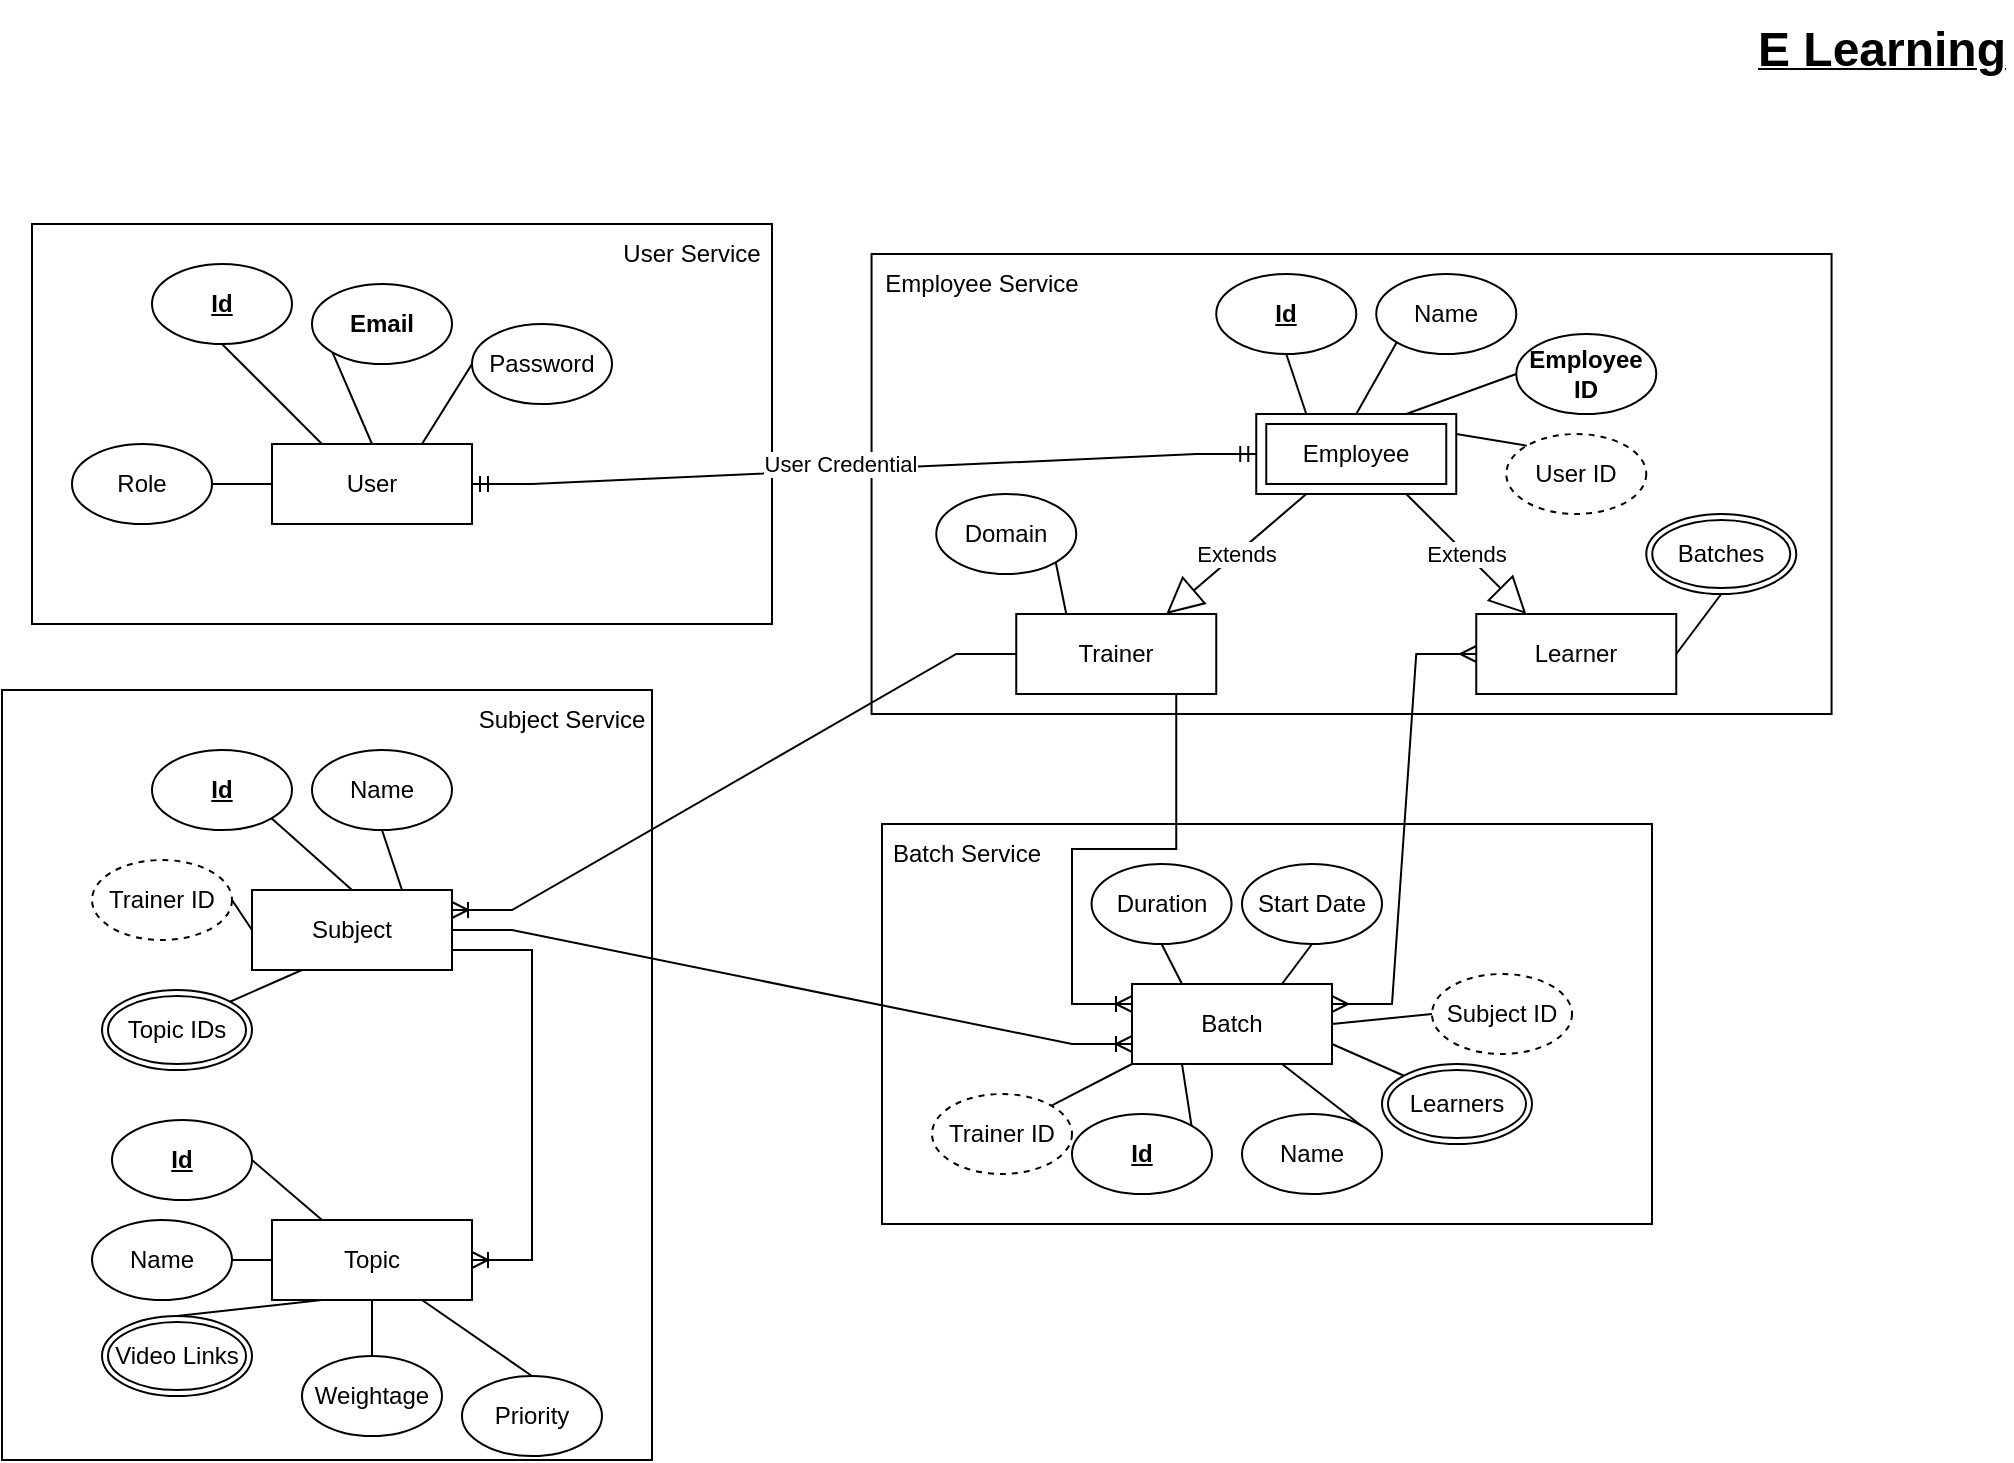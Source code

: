 <mxfile version="22.1.0" type="device">
  <diagram name="E-Learning" id="OIANr_8b8tr41d54KV40">
    <mxGraphModel dx="655" dy="383" grid="1" gridSize="10" guides="1" tooltips="1" connect="1" arrows="1" fold="1" page="1" pageScale="1" pageWidth="1100" pageHeight="850" math="0" shadow="0">
      <root>
        <mxCell id="0" />
        <mxCell id="1" parent="0" />
        <mxCell id="zx_b4zI5u3n16hg_3vCS-3" value="" style="rounded=0;whiteSpace=wrap;html=1;" vertex="1" parent="1">
          <mxGeometry x="95" y="345" width="325" height="385" as="geometry" />
        </mxCell>
        <mxCell id="zx_b4zI5u3n16hg_3vCS-1" value="" style="rounded=0;whiteSpace=wrap;html=1;" vertex="1" parent="1">
          <mxGeometry x="535" y="412" width="385" height="200" as="geometry" />
        </mxCell>
        <mxCell id="I34lqknRAjShdTsjLINw-1" value="" style="rounded=0;whiteSpace=wrap;html=1;" parent="1" vertex="1">
          <mxGeometry x="529.78" y="127" width="480" height="230" as="geometry" />
        </mxCell>
        <mxCell id="QHEEn6cuKo9EkzluKdim-1" value="" style="rounded=0;whiteSpace=wrap;html=1;" parent="1" vertex="1">
          <mxGeometry x="110" y="112" width="370" height="200" as="geometry" />
        </mxCell>
        <mxCell id="Su-YMEVekgUXVJTX0emV-1" value="Employee" style="shape=ext;margin=3;double=1;whiteSpace=wrap;html=1;align=center;" parent="1" vertex="1">
          <mxGeometry x="722.13" y="207" width="100" height="40" as="geometry" />
        </mxCell>
        <mxCell id="Su-YMEVekgUXVJTX0emV-2" value="Trainer" style="whiteSpace=wrap;html=1;align=center;" parent="1" vertex="1">
          <mxGeometry x="602.13" y="307" width="100" height="40" as="geometry" />
        </mxCell>
        <mxCell id="Su-YMEVekgUXVJTX0emV-3" value="Learner" style="whiteSpace=wrap;html=1;align=center;" parent="1" vertex="1">
          <mxGeometry x="832.13" y="307" width="100" height="40" as="geometry" />
        </mxCell>
        <mxCell id="Su-YMEVekgUXVJTX0emV-4" value="&lt;b&gt;&lt;u&gt;Id&lt;/u&gt;&lt;/b&gt;" style="ellipse;whiteSpace=wrap;html=1;align=center;" parent="1" vertex="1">
          <mxGeometry x="702.13" y="137" width="70" height="40" as="geometry" />
        </mxCell>
        <mxCell id="Su-YMEVekgUXVJTX0emV-5" value="Name" style="ellipse;whiteSpace=wrap;html=1;align=center;" parent="1" vertex="1">
          <mxGeometry x="782.13" y="137" width="70" height="40" as="geometry" />
        </mxCell>
        <mxCell id="Su-YMEVekgUXVJTX0emV-6" value="&lt;b&gt;Employee ID&lt;/b&gt;" style="ellipse;whiteSpace=wrap;html=1;align=center;" parent="1" vertex="1">
          <mxGeometry x="852.13" y="167" width="70" height="40" as="geometry" />
        </mxCell>
        <mxCell id="Su-YMEVekgUXVJTX0emV-12" value="" style="endArrow=none;html=1;rounded=0;exitX=0.5;exitY=1;exitDx=0;exitDy=0;entryX=0.25;entryY=0;entryDx=0;entryDy=0;" parent="1" source="Su-YMEVekgUXVJTX0emV-4" target="Su-YMEVekgUXVJTX0emV-1" edge="1">
          <mxGeometry relative="1" as="geometry">
            <mxPoint x="687.13" y="191" as="sourcePoint" />
            <mxPoint x="732.13" y="217" as="targetPoint" />
          </mxGeometry>
        </mxCell>
        <mxCell id="Su-YMEVekgUXVJTX0emV-13" value="" style="endArrow=none;html=1;rounded=0;exitX=0;exitY=1;exitDx=0;exitDy=0;entryX=0.5;entryY=0;entryDx=0;entryDy=0;" parent="1" source="Su-YMEVekgUXVJTX0emV-5" target="Su-YMEVekgUXVJTX0emV-1" edge="1">
          <mxGeometry relative="1" as="geometry">
            <mxPoint x="747.13" y="187" as="sourcePoint" />
            <mxPoint x="757.13" y="217" as="targetPoint" />
          </mxGeometry>
        </mxCell>
        <mxCell id="Su-YMEVekgUXVJTX0emV-14" value="" style="endArrow=none;html=1;rounded=0;exitX=0;exitY=0.5;exitDx=0;exitDy=0;entryX=0.75;entryY=0;entryDx=0;entryDy=0;" parent="1" source="Su-YMEVekgUXVJTX0emV-6" target="Su-YMEVekgUXVJTX0emV-1" edge="1">
          <mxGeometry relative="1" as="geometry">
            <mxPoint x="802.13" y="181" as="sourcePoint" />
            <mxPoint x="782.13" y="217" as="targetPoint" />
          </mxGeometry>
        </mxCell>
        <mxCell id="Su-YMEVekgUXVJTX0emV-15" value="Extends" style="endArrow=block;endSize=16;endFill=0;html=1;rounded=0;exitX=0.25;exitY=1;exitDx=0;exitDy=0;entryX=0.75;entryY=0;entryDx=0;entryDy=0;" parent="1" source="Su-YMEVekgUXVJTX0emV-1" target="Su-YMEVekgUXVJTX0emV-2" edge="1">
          <mxGeometry width="160" relative="1" as="geometry">
            <mxPoint x="747.13" y="277" as="sourcePoint" />
            <mxPoint x="852.13" y="307" as="targetPoint" />
          </mxGeometry>
        </mxCell>
        <mxCell id="Su-YMEVekgUXVJTX0emV-16" value="Extends" style="endArrow=block;endSize=16;endFill=0;html=1;rounded=0;exitX=0.75;exitY=1;exitDx=0;exitDy=0;entryX=0.25;entryY=0;entryDx=0;entryDy=0;" parent="1" source="Su-YMEVekgUXVJTX0emV-1" target="Su-YMEVekgUXVJTX0emV-3" edge="1">
          <mxGeometry width="160" relative="1" as="geometry">
            <mxPoint x="757.13" y="257" as="sourcePoint" />
            <mxPoint x="687.13" y="317" as="targetPoint" />
          </mxGeometry>
        </mxCell>
        <mxCell id="Su-YMEVekgUXVJTX0emV-18" value="Domain" style="ellipse;whiteSpace=wrap;html=1;align=center;" parent="1" vertex="1">
          <mxGeometry x="562.13" y="247" width="70" height="40" as="geometry" />
        </mxCell>
        <mxCell id="Su-YMEVekgUXVJTX0emV-20" value="" style="endArrow=none;html=1;rounded=0;exitX=1;exitY=1;exitDx=0;exitDy=0;entryX=0.25;entryY=0;entryDx=0;entryDy=0;" parent="1" source="Su-YMEVekgUXVJTX0emV-18" target="Su-YMEVekgUXVJTX0emV-2" edge="1">
          <mxGeometry relative="1" as="geometry">
            <mxPoint x="592.13" y="297" as="sourcePoint" />
            <mxPoint x="612.13" y="317" as="targetPoint" />
          </mxGeometry>
        </mxCell>
        <mxCell id="Su-YMEVekgUXVJTX0emV-22" value="User ID" style="ellipse;whiteSpace=wrap;html=1;align=center;dashed=1;" parent="1" vertex="1">
          <mxGeometry x="847.13" y="217" width="70" height="40" as="geometry" />
        </mxCell>
        <mxCell id="Su-YMEVekgUXVJTX0emV-23" value="" style="endArrow=none;html=1;rounded=0;exitX=0;exitY=0;exitDx=0;exitDy=0;entryX=1;entryY=0.25;entryDx=0;entryDy=0;" parent="1" source="Su-YMEVekgUXVJTX0emV-22" target="Su-YMEVekgUXVJTX0emV-1" edge="1">
          <mxGeometry relative="1" as="geometry">
            <mxPoint x="862.13" y="197" as="sourcePoint" />
            <mxPoint x="807.13" y="217" as="targetPoint" />
          </mxGeometry>
        </mxCell>
        <mxCell id="Su-YMEVekgUXVJTX0emV-24" value="User" style="whiteSpace=wrap;html=1;align=center;" parent="1" vertex="1">
          <mxGeometry x="230" y="222" width="100" height="40" as="geometry" />
        </mxCell>
        <mxCell id="Su-YMEVekgUXVJTX0emV-25" value="&lt;b&gt;&lt;u&gt;Id&lt;/u&gt;&lt;/b&gt;" style="ellipse;whiteSpace=wrap;html=1;align=center;" parent="1" vertex="1">
          <mxGeometry x="170" y="132" width="70" height="40" as="geometry" />
        </mxCell>
        <mxCell id="Su-YMEVekgUXVJTX0emV-26" value="&lt;b&gt;Email&lt;/b&gt;" style="ellipse;whiteSpace=wrap;html=1;align=center;" parent="1" vertex="1">
          <mxGeometry x="250" y="142" width="70" height="40" as="geometry" />
        </mxCell>
        <mxCell id="Su-YMEVekgUXVJTX0emV-27" value="Password" style="ellipse;whiteSpace=wrap;html=1;align=center;" parent="1" vertex="1">
          <mxGeometry x="330" y="162" width="70" height="40" as="geometry" />
        </mxCell>
        <mxCell id="Su-YMEVekgUXVJTX0emV-29" value="Role" style="ellipse;whiteSpace=wrap;html=1;align=center;" parent="1" vertex="1">
          <mxGeometry x="130" y="222" width="70" height="40" as="geometry" />
        </mxCell>
        <mxCell id="Su-YMEVekgUXVJTX0emV-30" value="" style="endArrow=none;html=1;rounded=0;exitX=1;exitY=0.5;exitDx=0;exitDy=0;entryX=0;entryY=0.5;entryDx=0;entryDy=0;" parent="1" source="Su-YMEVekgUXVJTX0emV-29" target="Su-YMEVekgUXVJTX0emV-24" edge="1">
          <mxGeometry relative="1" as="geometry">
            <mxPoint x="475" y="292" as="sourcePoint" />
            <mxPoint x="485" y="322" as="targetPoint" />
          </mxGeometry>
        </mxCell>
        <mxCell id="Su-YMEVekgUXVJTX0emV-32" value="" style="endArrow=none;html=1;rounded=0;exitX=0.5;exitY=1;exitDx=0;exitDy=0;entryX=0.25;entryY=0;entryDx=0;entryDy=0;" parent="1" source="Su-YMEVekgUXVJTX0emV-25" target="Su-YMEVekgUXVJTX0emV-24" edge="1">
          <mxGeometry relative="1" as="geometry">
            <mxPoint x="190" y="202" as="sourcePoint" />
            <mxPoint x="240" y="242" as="targetPoint" />
          </mxGeometry>
        </mxCell>
        <mxCell id="Su-YMEVekgUXVJTX0emV-33" value="" style="endArrow=none;html=1;rounded=0;exitX=0;exitY=1;exitDx=0;exitDy=0;entryX=0.5;entryY=0;entryDx=0;entryDy=0;" parent="1" source="Su-YMEVekgUXVJTX0emV-26" target="Su-YMEVekgUXVJTX0emV-24" edge="1">
          <mxGeometry relative="1" as="geometry">
            <mxPoint x="215" y="182" as="sourcePoint" />
            <mxPoint x="265" y="232" as="targetPoint" />
          </mxGeometry>
        </mxCell>
        <mxCell id="Su-YMEVekgUXVJTX0emV-34" value="" style="endArrow=none;html=1;rounded=0;exitX=0;exitY=0.5;exitDx=0;exitDy=0;entryX=0.75;entryY=0;entryDx=0;entryDy=0;" parent="1" source="Su-YMEVekgUXVJTX0emV-27" target="Su-YMEVekgUXVJTX0emV-24" edge="1">
          <mxGeometry relative="1" as="geometry">
            <mxPoint x="270" y="186" as="sourcePoint" />
            <mxPoint x="290" y="232" as="targetPoint" />
          </mxGeometry>
        </mxCell>
        <mxCell id="Su-YMEVekgUXVJTX0emV-35" value="" style="edgeStyle=entityRelationEdgeStyle;fontSize=12;html=1;endArrow=ERmandOne;startArrow=ERmandOne;rounded=0;entryX=0;entryY=0.5;entryDx=0;entryDy=0;exitX=1;exitY=0.5;exitDx=0;exitDy=0;" parent="1" source="Su-YMEVekgUXVJTX0emV-24" target="Su-YMEVekgUXVJTX0emV-1" edge="1">
          <mxGeometry width="100" height="100" relative="1" as="geometry">
            <mxPoint x="420" y="292" as="sourcePoint" />
            <mxPoint x="520" y="192" as="targetPoint" />
          </mxGeometry>
        </mxCell>
        <mxCell id="Su-YMEVekgUXVJTX0emV-39" value="User Credential" style="edgeLabel;html=1;align=center;verticalAlign=middle;resizable=0;points=[];" parent="Su-YMEVekgUXVJTX0emV-35" vertex="1" connectable="0">
          <mxGeometry x="-0.061" y="3" relative="1" as="geometry">
            <mxPoint as="offset" />
          </mxGeometry>
        </mxCell>
        <mxCell id="Su-YMEVekgUXVJTX0emV-37" value="Batches" style="ellipse;shape=doubleEllipse;margin=3;whiteSpace=wrap;html=1;align=center;" parent="1" vertex="1">
          <mxGeometry x="917.13" y="257" width="75" height="40" as="geometry" />
        </mxCell>
        <mxCell id="Su-YMEVekgUXVJTX0emV-38" value="" style="endArrow=none;html=1;rounded=0;exitX=0.5;exitY=1;exitDx=0;exitDy=0;entryX=1;entryY=0.5;entryDx=0;entryDy=0;" parent="1" source="Su-YMEVekgUXVJTX0emV-37" target="Su-YMEVekgUXVJTX0emV-3" edge="1">
          <mxGeometry relative="1" as="geometry">
            <mxPoint x="868.13" y="233" as="sourcePoint" />
            <mxPoint x="832.13" y="227" as="targetPoint" />
          </mxGeometry>
        </mxCell>
        <mxCell id="Su-YMEVekgUXVJTX0emV-40" value="Batch" style="whiteSpace=wrap;html=1;align=center;" parent="1" vertex="1">
          <mxGeometry x="660" y="492" width="100" height="40" as="geometry" />
        </mxCell>
        <mxCell id="Su-YMEVekgUXVJTX0emV-41" value="&lt;b&gt;&lt;u&gt;Id&lt;/u&gt;&lt;/b&gt;" style="ellipse;whiteSpace=wrap;html=1;align=center;" parent="1" vertex="1">
          <mxGeometry x="630" y="557" width="70" height="40" as="geometry" />
        </mxCell>
        <mxCell id="Su-YMEVekgUXVJTX0emV-42" value="Name" style="ellipse;whiteSpace=wrap;html=1;align=center;" parent="1" vertex="1">
          <mxGeometry x="715" y="557" width="70" height="40" as="geometry" />
        </mxCell>
        <mxCell id="Su-YMEVekgUXVJTX0emV-43" value="Learners" style="ellipse;shape=doubleEllipse;margin=3;whiteSpace=wrap;html=1;align=center;" parent="1" vertex="1">
          <mxGeometry x="785" y="532" width="75" height="40" as="geometry" />
        </mxCell>
        <mxCell id="Su-YMEVekgUXVJTX0emV-44" value="" style="edgeStyle=entityRelationEdgeStyle;fontSize=12;html=1;endArrow=ERmany;startArrow=ERmany;rounded=0;entryX=0;entryY=0.5;entryDx=0;entryDy=0;exitX=1;exitY=0.25;exitDx=0;exitDy=0;" parent="1" source="Su-YMEVekgUXVJTX0emV-40" target="Su-YMEVekgUXVJTX0emV-3" edge="1">
          <mxGeometry width="100" height="100" relative="1" as="geometry">
            <mxPoint x="510" y="472" as="sourcePoint" />
            <mxPoint x="610" y="372" as="targetPoint" />
          </mxGeometry>
        </mxCell>
        <mxCell id="Su-YMEVekgUXVJTX0emV-45" value="" style="endArrow=none;html=1;rounded=0;exitX=0;exitY=0;exitDx=0;exitDy=0;entryX=1;entryY=0.75;entryDx=0;entryDy=0;" parent="1" source="Su-YMEVekgUXVJTX0emV-43" target="Su-YMEVekgUXVJTX0emV-40" edge="1">
          <mxGeometry relative="1" as="geometry">
            <mxPoint x="903" y="387" as="sourcePoint" />
            <mxPoint x="880" y="417" as="targetPoint" />
          </mxGeometry>
        </mxCell>
        <mxCell id="Su-YMEVekgUXVJTX0emV-46" value="" style="endArrow=none;html=1;rounded=0;exitX=1;exitY=0;exitDx=0;exitDy=0;entryX=0.75;entryY=1;entryDx=0;entryDy=0;" parent="1" source="Su-YMEVekgUXVJTX0emV-42" target="Su-YMEVekgUXVJTX0emV-40" edge="1">
          <mxGeometry relative="1" as="geometry">
            <mxPoint x="809" y="543" as="sourcePoint" />
            <mxPoint x="770" y="532" as="targetPoint" />
          </mxGeometry>
        </mxCell>
        <mxCell id="Su-YMEVekgUXVJTX0emV-47" value="" style="endArrow=none;html=1;rounded=0;exitX=1;exitY=0;exitDx=0;exitDy=0;entryX=0.25;entryY=1;entryDx=0;entryDy=0;" parent="1" source="Su-YMEVekgUXVJTX0emV-41" target="Su-YMEVekgUXVJTX0emV-40" edge="1">
          <mxGeometry relative="1" as="geometry">
            <mxPoint x="784" y="573" as="sourcePoint" />
            <mxPoint x="745" y="542" as="targetPoint" />
          </mxGeometry>
        </mxCell>
        <mxCell id="Su-YMEVekgUXVJTX0emV-48" value="Trainer ID" style="ellipse;whiteSpace=wrap;html=1;align=center;dashed=1;" parent="1" vertex="1">
          <mxGeometry x="560" y="547" width="70" height="40" as="geometry" />
        </mxCell>
        <mxCell id="Su-YMEVekgUXVJTX0emV-49" value="" style="endArrow=none;html=1;rounded=0;exitX=1;exitY=0;exitDx=0;exitDy=0;entryX=0;entryY=1;entryDx=0;entryDy=0;" parent="1" source="Su-YMEVekgUXVJTX0emV-48" target="Su-YMEVekgUXVJTX0emV-40" edge="1">
          <mxGeometry relative="1" as="geometry">
            <mxPoint x="699" y="573" as="sourcePoint" />
            <mxPoint x="695" y="542" as="targetPoint" />
          </mxGeometry>
        </mxCell>
        <mxCell id="Su-YMEVekgUXVJTX0emV-50" value="Subject" style="whiteSpace=wrap;html=1;align=center;" parent="1" vertex="1">
          <mxGeometry x="220" y="445" width="100" height="40" as="geometry" />
        </mxCell>
        <mxCell id="Su-YMEVekgUXVJTX0emV-52" value="&lt;b&gt;&lt;u&gt;Id&lt;/u&gt;&lt;/b&gt;" style="ellipse;whiteSpace=wrap;html=1;align=center;" parent="1" vertex="1">
          <mxGeometry x="170" y="375" width="70" height="40" as="geometry" />
        </mxCell>
        <mxCell id="Su-YMEVekgUXVJTX0emV-53" value="Name" style="ellipse;whiteSpace=wrap;html=1;align=center;" parent="1" vertex="1">
          <mxGeometry x="250" y="375" width="70" height="40" as="geometry" />
        </mxCell>
        <mxCell id="Su-YMEVekgUXVJTX0emV-54" value="Trainer ID" style="ellipse;whiteSpace=wrap;html=1;align=center;dashed=1;" parent="1" vertex="1">
          <mxGeometry x="140" y="430" width="70" height="40" as="geometry" />
        </mxCell>
        <mxCell id="Su-YMEVekgUXVJTX0emV-55" value="Topic IDs" style="ellipse;shape=doubleEllipse;margin=3;whiteSpace=wrap;html=1;align=center;" parent="1" vertex="1">
          <mxGeometry x="145" y="495" width="75" height="40" as="geometry" />
        </mxCell>
        <mxCell id="Su-YMEVekgUXVJTX0emV-56" value="Start Date" style="ellipse;whiteSpace=wrap;html=1;align=center;" parent="1" vertex="1">
          <mxGeometry x="715" y="432" width="70" height="40" as="geometry" />
        </mxCell>
        <mxCell id="Su-YMEVekgUXVJTX0emV-57" value="Duration" style="ellipse;whiteSpace=wrap;html=1;align=center;" parent="1" vertex="1">
          <mxGeometry x="639.78" y="432" width="70" height="40" as="geometry" />
        </mxCell>
        <mxCell id="Su-YMEVekgUXVJTX0emV-58" value="" style="endArrow=none;html=1;rounded=0;exitX=0.5;exitY=1;exitDx=0;exitDy=0;entryX=0.25;entryY=0;entryDx=0;entryDy=0;" parent="1" source="Su-YMEVekgUXVJTX0emV-57" target="Su-YMEVekgUXVJTX0emV-40" edge="1">
          <mxGeometry relative="1" as="geometry">
            <mxPoint x="629" y="563" as="sourcePoint" />
            <mxPoint x="670" y="542" as="targetPoint" />
          </mxGeometry>
        </mxCell>
        <mxCell id="Su-YMEVekgUXVJTX0emV-59" value="" style="endArrow=none;html=1;rounded=0;exitX=0.75;exitY=0;exitDx=0;exitDy=0;entryX=0.5;entryY=1;entryDx=0;entryDy=0;" parent="1" source="Su-YMEVekgUXVJTX0emV-40" target="Su-YMEVekgUXVJTX0emV-56" edge="1">
          <mxGeometry relative="1" as="geometry">
            <mxPoint x="639" y="573" as="sourcePoint" />
            <mxPoint x="680" y="552" as="targetPoint" />
          </mxGeometry>
        </mxCell>
        <mxCell id="Su-YMEVekgUXVJTX0emV-61" value="Subject ID" style="ellipse;whiteSpace=wrap;html=1;align=center;dashed=1;" parent="1" vertex="1">
          <mxGeometry x="810" y="487" width="70" height="40" as="geometry" />
        </mxCell>
        <mxCell id="Su-YMEVekgUXVJTX0emV-62" value="" style="endArrow=none;html=1;rounded=0;exitX=0;exitY=0.5;exitDx=0;exitDy=0;entryX=1;entryY=0.5;entryDx=0;entryDy=0;" parent="1" source="Su-YMEVekgUXVJTX0emV-61" target="Su-YMEVekgUXVJTX0emV-40" edge="1">
          <mxGeometry relative="1" as="geometry">
            <mxPoint x="630" y="487" as="sourcePoint" />
            <mxPoint x="670" y="502" as="targetPoint" />
          </mxGeometry>
        </mxCell>
        <mxCell id="Su-YMEVekgUXVJTX0emV-63" value="" style="endArrow=none;html=1;rounded=0;exitX=0.5;exitY=1;exitDx=0;exitDy=0;entryX=0.75;entryY=0;entryDx=0;entryDy=0;" parent="1" source="Su-YMEVekgUXVJTX0emV-53" target="Su-YMEVekgUXVJTX0emV-50" edge="1">
          <mxGeometry relative="1" as="geometry">
            <mxPoint x="520" y="435" as="sourcePoint" />
            <mxPoint x="560" y="450" as="targetPoint" />
          </mxGeometry>
        </mxCell>
        <mxCell id="Su-YMEVekgUXVJTX0emV-64" value="" style="endArrow=none;html=1;rounded=0;exitX=1;exitY=1;exitDx=0;exitDy=0;entryX=0.5;entryY=0;entryDx=0;entryDy=0;" parent="1" source="Su-YMEVekgUXVJTX0emV-52" target="Su-YMEVekgUXVJTX0emV-50" edge="1">
          <mxGeometry relative="1" as="geometry">
            <mxPoint x="295" y="425" as="sourcePoint" />
            <mxPoint x="305" y="455" as="targetPoint" />
          </mxGeometry>
        </mxCell>
        <mxCell id="Su-YMEVekgUXVJTX0emV-65" value="" style="endArrow=none;html=1;rounded=0;exitX=1;exitY=0.5;exitDx=0;exitDy=0;entryX=0;entryY=0.5;entryDx=0;entryDy=0;" parent="1" source="Su-YMEVekgUXVJTX0emV-54" target="Su-YMEVekgUXVJTX0emV-50" edge="1">
          <mxGeometry relative="1" as="geometry">
            <mxPoint x="239" y="419" as="sourcePoint" />
            <mxPoint x="280" y="455" as="targetPoint" />
          </mxGeometry>
        </mxCell>
        <mxCell id="Su-YMEVekgUXVJTX0emV-66" value="" style="endArrow=none;html=1;rounded=0;exitX=1;exitY=0;exitDx=0;exitDy=0;entryX=0.25;entryY=1;entryDx=0;entryDy=0;" parent="1" source="Su-YMEVekgUXVJTX0emV-55" target="Su-YMEVekgUXVJTX0emV-50" edge="1">
          <mxGeometry relative="1" as="geometry">
            <mxPoint x="220" y="460" as="sourcePoint" />
            <mxPoint x="230" y="475" as="targetPoint" />
          </mxGeometry>
        </mxCell>
        <mxCell id="Su-YMEVekgUXVJTX0emV-67" value="" style="edgeStyle=entityRelationEdgeStyle;fontSize=12;html=1;endArrow=ERoneToMany;rounded=0;exitX=1;exitY=0.5;exitDx=0;exitDy=0;entryX=0;entryY=0.75;entryDx=0;entryDy=0;" parent="1" source="Su-YMEVekgUXVJTX0emV-50" target="Su-YMEVekgUXVJTX0emV-40" edge="1">
          <mxGeometry width="100" height="100" relative="1" as="geometry">
            <mxPoint x="530" y="422" as="sourcePoint" />
            <mxPoint x="550" y="527" as="targetPoint" />
          </mxGeometry>
        </mxCell>
        <mxCell id="ZA2R68NSi6haRx9WB-m2-2" value="Topic" style="whiteSpace=wrap;html=1;align=center;" parent="1" vertex="1">
          <mxGeometry x="230" y="610" width="100" height="40" as="geometry" />
        </mxCell>
        <mxCell id="ZA2R68NSi6haRx9WB-m2-3" value="&lt;b&gt;&lt;u&gt;Id&lt;/u&gt;&lt;/b&gt;" style="ellipse;whiteSpace=wrap;html=1;align=center;" parent="1" vertex="1">
          <mxGeometry x="150" y="560" width="70" height="40" as="geometry" />
        </mxCell>
        <mxCell id="ZA2R68NSi6haRx9WB-m2-4" value="Name" style="ellipse;whiteSpace=wrap;html=1;align=center;" parent="1" vertex="1">
          <mxGeometry x="140" y="610" width="70" height="40" as="geometry" />
        </mxCell>
        <mxCell id="ZA2R68NSi6haRx9WB-m2-5" value="Video Links" style="ellipse;shape=doubleEllipse;margin=3;whiteSpace=wrap;html=1;align=center;" parent="1" vertex="1">
          <mxGeometry x="145" y="658" width="75" height="40" as="geometry" />
        </mxCell>
        <mxCell id="ZA2R68NSi6haRx9WB-m2-6" value="" style="endArrow=none;html=1;rounded=0;exitX=1;exitY=0.5;exitDx=0;exitDy=0;entryX=0.25;entryY=0;entryDx=0;entryDy=0;" parent="1" source="ZA2R68NSi6haRx9WB-m2-3" target="ZA2R68NSi6haRx9WB-m2-2" edge="1">
          <mxGeometry relative="1" as="geometry">
            <mxPoint x="295" y="425" as="sourcePoint" />
            <mxPoint x="305" y="455" as="targetPoint" />
          </mxGeometry>
        </mxCell>
        <mxCell id="ZA2R68NSi6haRx9WB-m2-7" value="" style="endArrow=none;html=1;rounded=0;exitX=1;exitY=0.5;exitDx=0;exitDy=0;entryX=0;entryY=0.5;entryDx=0;entryDy=0;" parent="1" source="ZA2R68NSi6haRx9WB-m2-4" target="ZA2R68NSi6haRx9WB-m2-2" edge="1">
          <mxGeometry relative="1" as="geometry">
            <mxPoint x="230" y="590" as="sourcePoint" />
            <mxPoint x="265" y="620" as="targetPoint" />
          </mxGeometry>
        </mxCell>
        <mxCell id="ZA2R68NSi6haRx9WB-m2-8" value="" style="endArrow=none;html=1;rounded=0;exitX=0.5;exitY=0;exitDx=0;exitDy=0;entryX=0.25;entryY=1;entryDx=0;entryDy=0;" parent="1" source="ZA2R68NSi6haRx9WB-m2-5" target="ZA2R68NSi6haRx9WB-m2-2" edge="1">
          <mxGeometry relative="1" as="geometry">
            <mxPoint x="211.217" y="675.7" as="sourcePoint" />
            <mxPoint x="240" y="640" as="targetPoint" />
          </mxGeometry>
        </mxCell>
        <mxCell id="ZA2R68NSi6haRx9WB-m2-9" value="Weightage" style="ellipse;whiteSpace=wrap;html=1;align=center;" parent="1" vertex="1">
          <mxGeometry x="245" y="678" width="70" height="40" as="geometry" />
        </mxCell>
        <mxCell id="ZA2R68NSi6haRx9WB-m2-10" value="Priority" style="ellipse;whiteSpace=wrap;html=1;align=center;" parent="1" vertex="1">
          <mxGeometry x="325" y="688" width="70" height="40" as="geometry" />
        </mxCell>
        <mxCell id="ZA2R68NSi6haRx9WB-m2-11" value="" style="endArrow=none;html=1;rounded=0;exitX=0.5;exitY=0;exitDx=0;exitDy=0;entryX=0.5;entryY=1;entryDx=0;entryDy=0;" parent="1" source="ZA2R68NSi6haRx9WB-m2-9" target="ZA2R68NSi6haRx9WB-m2-2" edge="1">
          <mxGeometry relative="1" as="geometry">
            <mxPoint x="275" y="670" as="sourcePoint" />
            <mxPoint x="265" y="660" as="targetPoint" />
          </mxGeometry>
        </mxCell>
        <mxCell id="ZA2R68NSi6haRx9WB-m2-12" value="" style="endArrow=none;html=1;rounded=0;exitX=0.5;exitY=0;exitDx=0;exitDy=0;entryX=0.75;entryY=1;entryDx=0;entryDy=0;" parent="1" source="ZA2R68NSi6haRx9WB-m2-10" target="ZA2R68NSi6haRx9WB-m2-2" edge="1">
          <mxGeometry relative="1" as="geometry">
            <mxPoint x="340.251" y="675.858" as="sourcePoint" />
            <mxPoint x="290" y="660" as="targetPoint" />
          </mxGeometry>
        </mxCell>
        <mxCell id="ZA2R68NSi6haRx9WB-m2-14" value="" style="edgeStyle=entityRelationEdgeStyle;fontSize=12;html=1;endArrow=ERoneToMany;rounded=0;exitX=1;exitY=0.75;exitDx=0;exitDy=0;" parent="1" source="Su-YMEVekgUXVJTX0emV-50" target="ZA2R68NSi6haRx9WB-m2-2" edge="1">
          <mxGeometry width="100" height="100" relative="1" as="geometry">
            <mxPoint x="330" y="475" as="sourcePoint" />
            <mxPoint x="500" y="475" as="targetPoint" />
          </mxGeometry>
        </mxCell>
        <mxCell id="QHEEn6cuKo9EkzluKdim-2" value="User Service" style="text;html=1;strokeColor=none;fillColor=none;align=center;verticalAlign=middle;whiteSpace=wrap;rounded=0;" parent="1" vertex="1">
          <mxGeometry x="400" y="112" width="80" height="30" as="geometry" />
        </mxCell>
        <mxCell id="I34lqknRAjShdTsjLINw-2" value="" style="edgeStyle=entityRelationEdgeStyle;fontSize=12;html=1;endArrow=ERoneToMany;rounded=0;exitX=0.5;exitY=1;exitDx=0;exitDy=0;entryX=0;entryY=0.25;entryDx=0;entryDy=0;" parent="1" source="Su-YMEVekgUXVJTX0emV-2" target="Su-YMEVekgUXVJTX0emV-40" edge="1">
          <mxGeometry width="100" height="100" relative="1" as="geometry">
            <mxPoint x="630" y="422" as="sourcePoint" />
            <mxPoint x="730" y="322" as="targetPoint" />
          </mxGeometry>
        </mxCell>
        <mxCell id="I34lqknRAjShdTsjLINw-4" value="Employee Service" style="text;html=1;strokeColor=none;fillColor=none;align=center;verticalAlign=middle;whiteSpace=wrap;rounded=0;" parent="1" vertex="1">
          <mxGeometry x="529.78" y="127" width="110" height="30" as="geometry" />
        </mxCell>
        <mxCell id="zx_b4zI5u3n16hg_3vCS-2" value="Batch Service" style="text;html=1;strokeColor=none;fillColor=none;align=center;verticalAlign=middle;whiteSpace=wrap;rounded=0;" vertex="1" parent="1">
          <mxGeometry x="535" y="412" width="85" height="30" as="geometry" />
        </mxCell>
        <mxCell id="zx_b4zI5u3n16hg_3vCS-4" value="Subject Service" style="text;html=1;strokeColor=none;fillColor=none;align=center;verticalAlign=middle;whiteSpace=wrap;rounded=0;" vertex="1" parent="1">
          <mxGeometry x="330" y="345" width="90" height="30" as="geometry" />
        </mxCell>
        <mxCell id="zx_b4zI5u3n16hg_3vCS-5" value="&lt;b&gt;&lt;u&gt;&lt;font style=&quot;font-size: 24px;&quot;&gt;E Learning&lt;/font&gt;&lt;/u&gt;&lt;/b&gt;" style="text;html=1;strokeColor=none;fillColor=none;align=center;verticalAlign=middle;whiteSpace=wrap;rounded=0;" vertex="1" parent="1">
          <mxGeometry x="970" width="130" height="50" as="geometry" />
        </mxCell>
        <mxCell id="zx_b4zI5u3n16hg_3vCS-6" value="" style="edgeStyle=entityRelationEdgeStyle;fontSize=12;html=1;endArrow=ERoneToMany;rounded=0;entryX=1;entryY=0.25;entryDx=0;entryDy=0;exitX=0;exitY=0.5;exitDx=0;exitDy=0;" edge="1" parent="1" source="Su-YMEVekgUXVJTX0emV-2" target="Su-YMEVekgUXVJTX0emV-50">
          <mxGeometry width="100" height="100" relative="1" as="geometry">
            <mxPoint x="410" y="450" as="sourcePoint" />
            <mxPoint x="510" y="350" as="targetPoint" />
          </mxGeometry>
        </mxCell>
      </root>
    </mxGraphModel>
  </diagram>
</mxfile>
